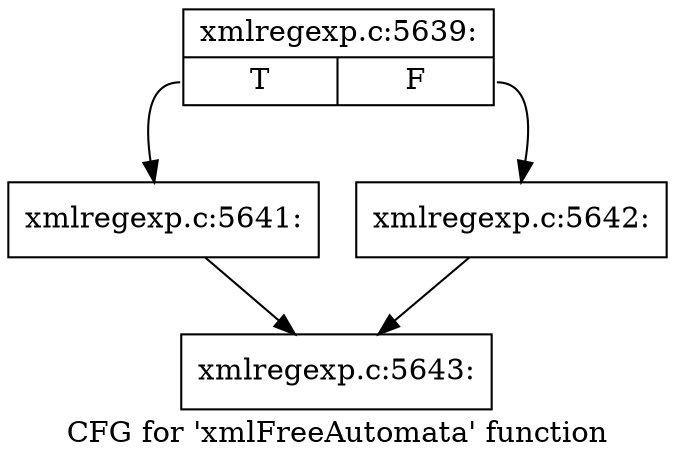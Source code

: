 digraph "CFG for 'xmlFreeAutomata' function" {
	label="CFG for 'xmlFreeAutomata' function";

	Node0x40cdc90 [shape=record,label="{xmlregexp.c:5639:|{<s0>T|<s1>F}}"];
	Node0x40cdc90:s0 -> Node0x40d09c0;
	Node0x40cdc90:s1 -> Node0x40d0a10;
	Node0x40d09c0 [shape=record,label="{xmlregexp.c:5641:}"];
	Node0x40d09c0 -> Node0x40d0aa0;
	Node0x40d0a10 [shape=record,label="{xmlregexp.c:5642:}"];
	Node0x40d0a10 -> Node0x40d0aa0;
	Node0x40d0aa0 [shape=record,label="{xmlregexp.c:5643:}"];
}

